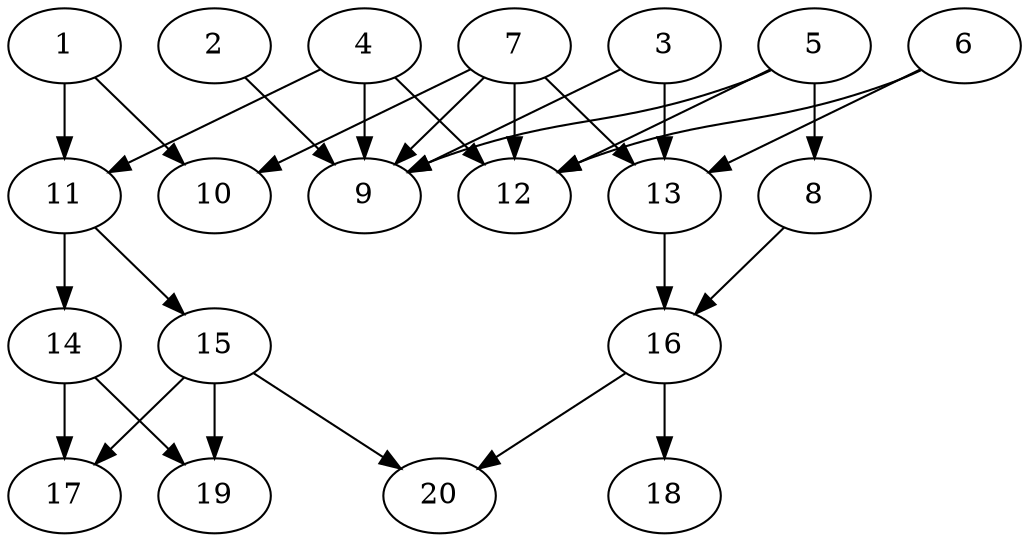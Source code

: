 // DAG automatically generated by daggen at Tue Jul 23 14:28:59 2019
// ./daggen --dot -n 20 --ccr 0.5 --fat 0.6 --regular 0.5 --density 0.7 --mindata 5242880 --maxdata 52428800 
digraph G {
  1 [size="27703296", alpha="0.00", expect_size="13851648"] 
  1 -> 10 [size ="13851648"]
  1 -> 11 [size ="13851648"]
  2 [size="25088000", alpha="0.13", expect_size="12544000"] 
  2 -> 9 [size ="12544000"]
  3 [size="28506112", alpha="0.03", expect_size="14253056"] 
  3 -> 9 [size ="14253056"]
  3 -> 13 [size ="14253056"]
  4 [size="37236736", alpha="0.07", expect_size="18618368"] 
  4 -> 9 [size ="18618368"]
  4 -> 11 [size ="18618368"]
  4 -> 12 [size ="18618368"]
  5 [size="81676288", alpha="0.10", expect_size="40838144"] 
  5 -> 8 [size ="40838144"]
  5 -> 9 [size ="40838144"]
  5 -> 12 [size ="40838144"]
  6 [size="102324224", alpha="0.04", expect_size="51162112"] 
  6 -> 12 [size ="51162112"]
  6 -> 13 [size ="51162112"]
  7 [size="77445120", alpha="0.17", expect_size="38722560"] 
  7 -> 9 [size ="38722560"]
  7 -> 10 [size ="38722560"]
  7 -> 12 [size ="38722560"]
  7 -> 13 [size ="38722560"]
  8 [size="65886208", alpha="0.02", expect_size="32943104"] 
  8 -> 16 [size ="32943104"]
  9 [size="70365184", alpha="0.16", expect_size="35182592"] 
  10 [size="39507968", alpha="0.18", expect_size="19753984"] 
  11 [size="85075968", alpha="0.09", expect_size="42537984"] 
  11 -> 14 [size ="42537984"]
  11 -> 15 [size ="42537984"]
  12 [size="85299200", alpha="0.11", expect_size="42649600"] 
  13 [size="53688320", alpha="0.02", expect_size="26844160"] 
  13 -> 16 [size ="26844160"]
  14 [size="69103616", alpha="0.00", expect_size="34551808"] 
  14 -> 17 [size ="34551808"]
  14 -> 19 [size ="34551808"]
  15 [size="101197824", alpha="0.19", expect_size="50598912"] 
  15 -> 17 [size ="50598912"]
  15 -> 19 [size ="50598912"]
  15 -> 20 [size ="50598912"]
  16 [size="52969472", alpha="0.15", expect_size="26484736"] 
  16 -> 18 [size ="26484736"]
  16 -> 20 [size ="26484736"]
  17 [size="69722112", alpha="0.18", expect_size="34861056"] 
  18 [size="56625152", alpha="0.16", expect_size="28312576"] 
  19 [size="65941504", alpha="0.16", expect_size="32970752"] 
  20 [size="48099328", alpha="0.06", expect_size="24049664"] 
}
